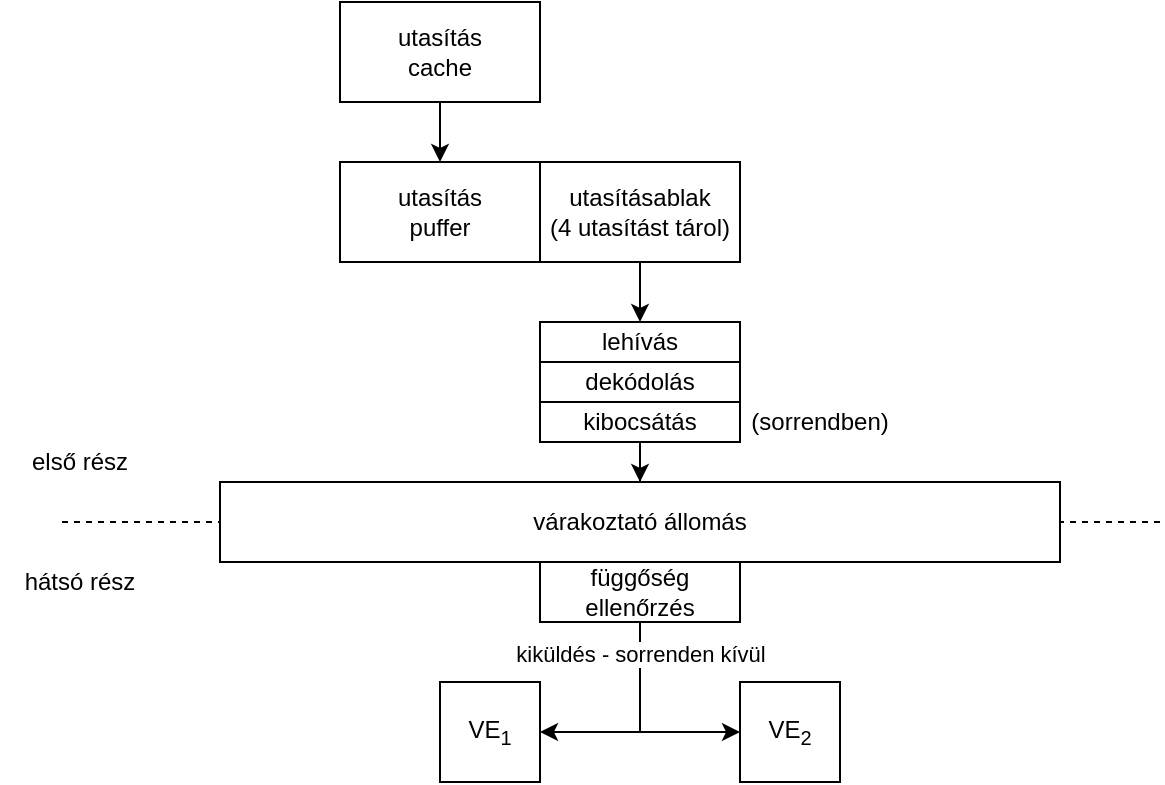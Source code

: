 <mxfile version="14.5.3" type="device"><diagram id="qsjwFDD5_xD9M3vIKe0c" name="Page-1"><mxGraphModel dx="998" dy="519" grid="1" gridSize="10" guides="1" tooltips="1" connect="1" arrows="1" fold="1" page="1" pageScale="1" pageWidth="2336" pageHeight="1654" math="0" shadow="0"><root><mxCell id="0"/><mxCell id="1" parent="0"/><mxCell id="EdWWPkZfJrh-RqrG5Fxm-18" value="" style="endArrow=none;dashed=1;html=1;" edge="1" parent="1"><mxGeometry width="50" height="50" relative="1" as="geometry"><mxPoint x="840" y="380" as="sourcePoint"/><mxPoint x="290" y="380" as="targetPoint"/></mxGeometry></mxCell><mxCell id="EdWWPkZfJrh-RqrG5Fxm-3" style="edgeStyle=orthogonalEdgeStyle;rounded=0;orthogonalLoop=1;jettySize=auto;html=1;entryX=0.5;entryY=0;entryDx=0;entryDy=0;" edge="1" parent="1" source="EdWWPkZfJrh-RqrG5Fxm-1" target="EdWWPkZfJrh-RqrG5Fxm-2"><mxGeometry relative="1" as="geometry"/></mxCell><mxCell id="EdWWPkZfJrh-RqrG5Fxm-1" value="&lt;div&gt;utasítás&lt;/div&gt;&lt;div&gt;cache&lt;br&gt;&lt;/div&gt;" style="rounded=0;whiteSpace=wrap;html=1;" vertex="1" parent="1"><mxGeometry x="430" y="120" width="100" height="50" as="geometry"/></mxCell><mxCell id="EdWWPkZfJrh-RqrG5Fxm-2" value="&lt;div&gt;utasítás&lt;/div&gt;&lt;div&gt;puffer&lt;br&gt;&lt;/div&gt;" style="rounded=0;whiteSpace=wrap;html=1;" vertex="1" parent="1"><mxGeometry x="430" y="200" width="100" height="50" as="geometry"/></mxCell><mxCell id="EdWWPkZfJrh-RqrG5Fxm-8" style="edgeStyle=orthogonalEdgeStyle;rounded=0;orthogonalLoop=1;jettySize=auto;html=1;" edge="1" parent="1" source="EdWWPkZfJrh-RqrG5Fxm-4" target="EdWWPkZfJrh-RqrG5Fxm-5"><mxGeometry relative="1" as="geometry"/></mxCell><mxCell id="EdWWPkZfJrh-RqrG5Fxm-4" value="&lt;div&gt;utasításablak&lt;/div&gt;&lt;div&gt;(4 utasítást tárol)&lt;br&gt;&lt;/div&gt;" style="rounded=0;whiteSpace=wrap;html=1;" vertex="1" parent="1"><mxGeometry x="530" y="200" width="100" height="50" as="geometry"/></mxCell><mxCell id="EdWWPkZfJrh-RqrG5Fxm-5" value="lehívás" style="rounded=0;whiteSpace=wrap;html=1;" vertex="1" parent="1"><mxGeometry x="530" y="280" width="100" height="20" as="geometry"/></mxCell><mxCell id="EdWWPkZfJrh-RqrG5Fxm-6" value="dekódolás" style="rounded=0;whiteSpace=wrap;html=1;" vertex="1" parent="1"><mxGeometry x="530" y="300" width="100" height="20" as="geometry"/></mxCell><mxCell id="EdWWPkZfJrh-RqrG5Fxm-17" style="edgeStyle=orthogonalEdgeStyle;rounded=0;orthogonalLoop=1;jettySize=auto;html=1;entryX=0.5;entryY=0;entryDx=0;entryDy=0;" edge="1" parent="1" source="EdWWPkZfJrh-RqrG5Fxm-7" target="EdWWPkZfJrh-RqrG5Fxm-9"><mxGeometry relative="1" as="geometry"/></mxCell><mxCell id="EdWWPkZfJrh-RqrG5Fxm-7" value="kibocsátás" style="rounded=0;whiteSpace=wrap;html=1;" vertex="1" parent="1"><mxGeometry x="530" y="320" width="100" height="20" as="geometry"/></mxCell><mxCell id="EdWWPkZfJrh-RqrG5Fxm-9" value="várakoztató állomás" style="rounded=0;whiteSpace=wrap;html=1;" vertex="1" parent="1"><mxGeometry x="370" y="360" width="420" height="40" as="geometry"/></mxCell><mxCell id="EdWWPkZfJrh-RqrG5Fxm-10" value="(sorrendben)" style="text;html=1;strokeColor=none;fillColor=none;align=center;verticalAlign=middle;whiteSpace=wrap;rounded=0;" vertex="1" parent="1"><mxGeometry x="650" y="320" width="40" height="20" as="geometry"/></mxCell><mxCell id="EdWWPkZfJrh-RqrG5Fxm-14" style="edgeStyle=orthogonalEdgeStyle;rounded=0;orthogonalLoop=1;jettySize=auto;html=1;exitX=0.5;exitY=1;exitDx=0;exitDy=0;entryX=1;entryY=0.5;entryDx=0;entryDy=0;" edge="1" parent="1" source="EdWWPkZfJrh-RqrG5Fxm-11" target="EdWWPkZfJrh-RqrG5Fxm-12"><mxGeometry relative="1" as="geometry"/></mxCell><mxCell id="EdWWPkZfJrh-RqrG5Fxm-15" style="edgeStyle=orthogonalEdgeStyle;rounded=0;orthogonalLoop=1;jettySize=auto;html=1;exitX=0.5;exitY=1;exitDx=0;exitDy=0;entryX=0;entryY=0.5;entryDx=0;entryDy=0;" edge="1" parent="1" source="EdWWPkZfJrh-RqrG5Fxm-11" target="EdWWPkZfJrh-RqrG5Fxm-13"><mxGeometry relative="1" as="geometry"/></mxCell><mxCell id="EdWWPkZfJrh-RqrG5Fxm-16" value="kiküldés - sorrenden kívül" style="edgeLabel;html=1;align=center;verticalAlign=middle;resizable=0;points=[];" vertex="1" connectable="0" parent="EdWWPkZfJrh-RqrG5Fxm-15"><mxGeometry x="-0.707" relative="1" as="geometry"><mxPoint as="offset"/></mxGeometry></mxCell><mxCell id="EdWWPkZfJrh-RqrG5Fxm-11" value="&lt;div&gt;függőség&lt;/div&gt;&lt;div&gt;ellenőrzés&lt;br&gt;&lt;/div&gt;" style="rounded=0;whiteSpace=wrap;html=1;" vertex="1" parent="1"><mxGeometry x="530" y="400" width="100" height="30" as="geometry"/></mxCell><mxCell id="EdWWPkZfJrh-RqrG5Fxm-12" value="VE&lt;sub&gt;1&lt;/sub&gt;" style="rounded=0;whiteSpace=wrap;html=1;" vertex="1" parent="1"><mxGeometry x="480" y="460" width="50" height="50" as="geometry"/></mxCell><mxCell id="EdWWPkZfJrh-RqrG5Fxm-13" value="VE&lt;sub&gt;2&lt;/sub&gt;" style="rounded=0;whiteSpace=wrap;html=1;" vertex="1" parent="1"><mxGeometry x="630" y="460" width="50" height="50" as="geometry"/></mxCell><mxCell id="EdWWPkZfJrh-RqrG5Fxm-19" value="első rész" style="text;html=1;strokeColor=none;fillColor=none;align=center;verticalAlign=middle;whiteSpace=wrap;rounded=0;" vertex="1" parent="1"><mxGeometry x="270" y="340" width="60" height="20" as="geometry"/></mxCell><mxCell id="EdWWPkZfJrh-RqrG5Fxm-21" value="hátsó rész" style="text;html=1;strokeColor=none;fillColor=none;align=center;verticalAlign=middle;whiteSpace=wrap;rounded=0;" vertex="1" parent="1"><mxGeometry x="260" y="400" width="80" height="20" as="geometry"/></mxCell></root></mxGraphModel></diagram></mxfile>